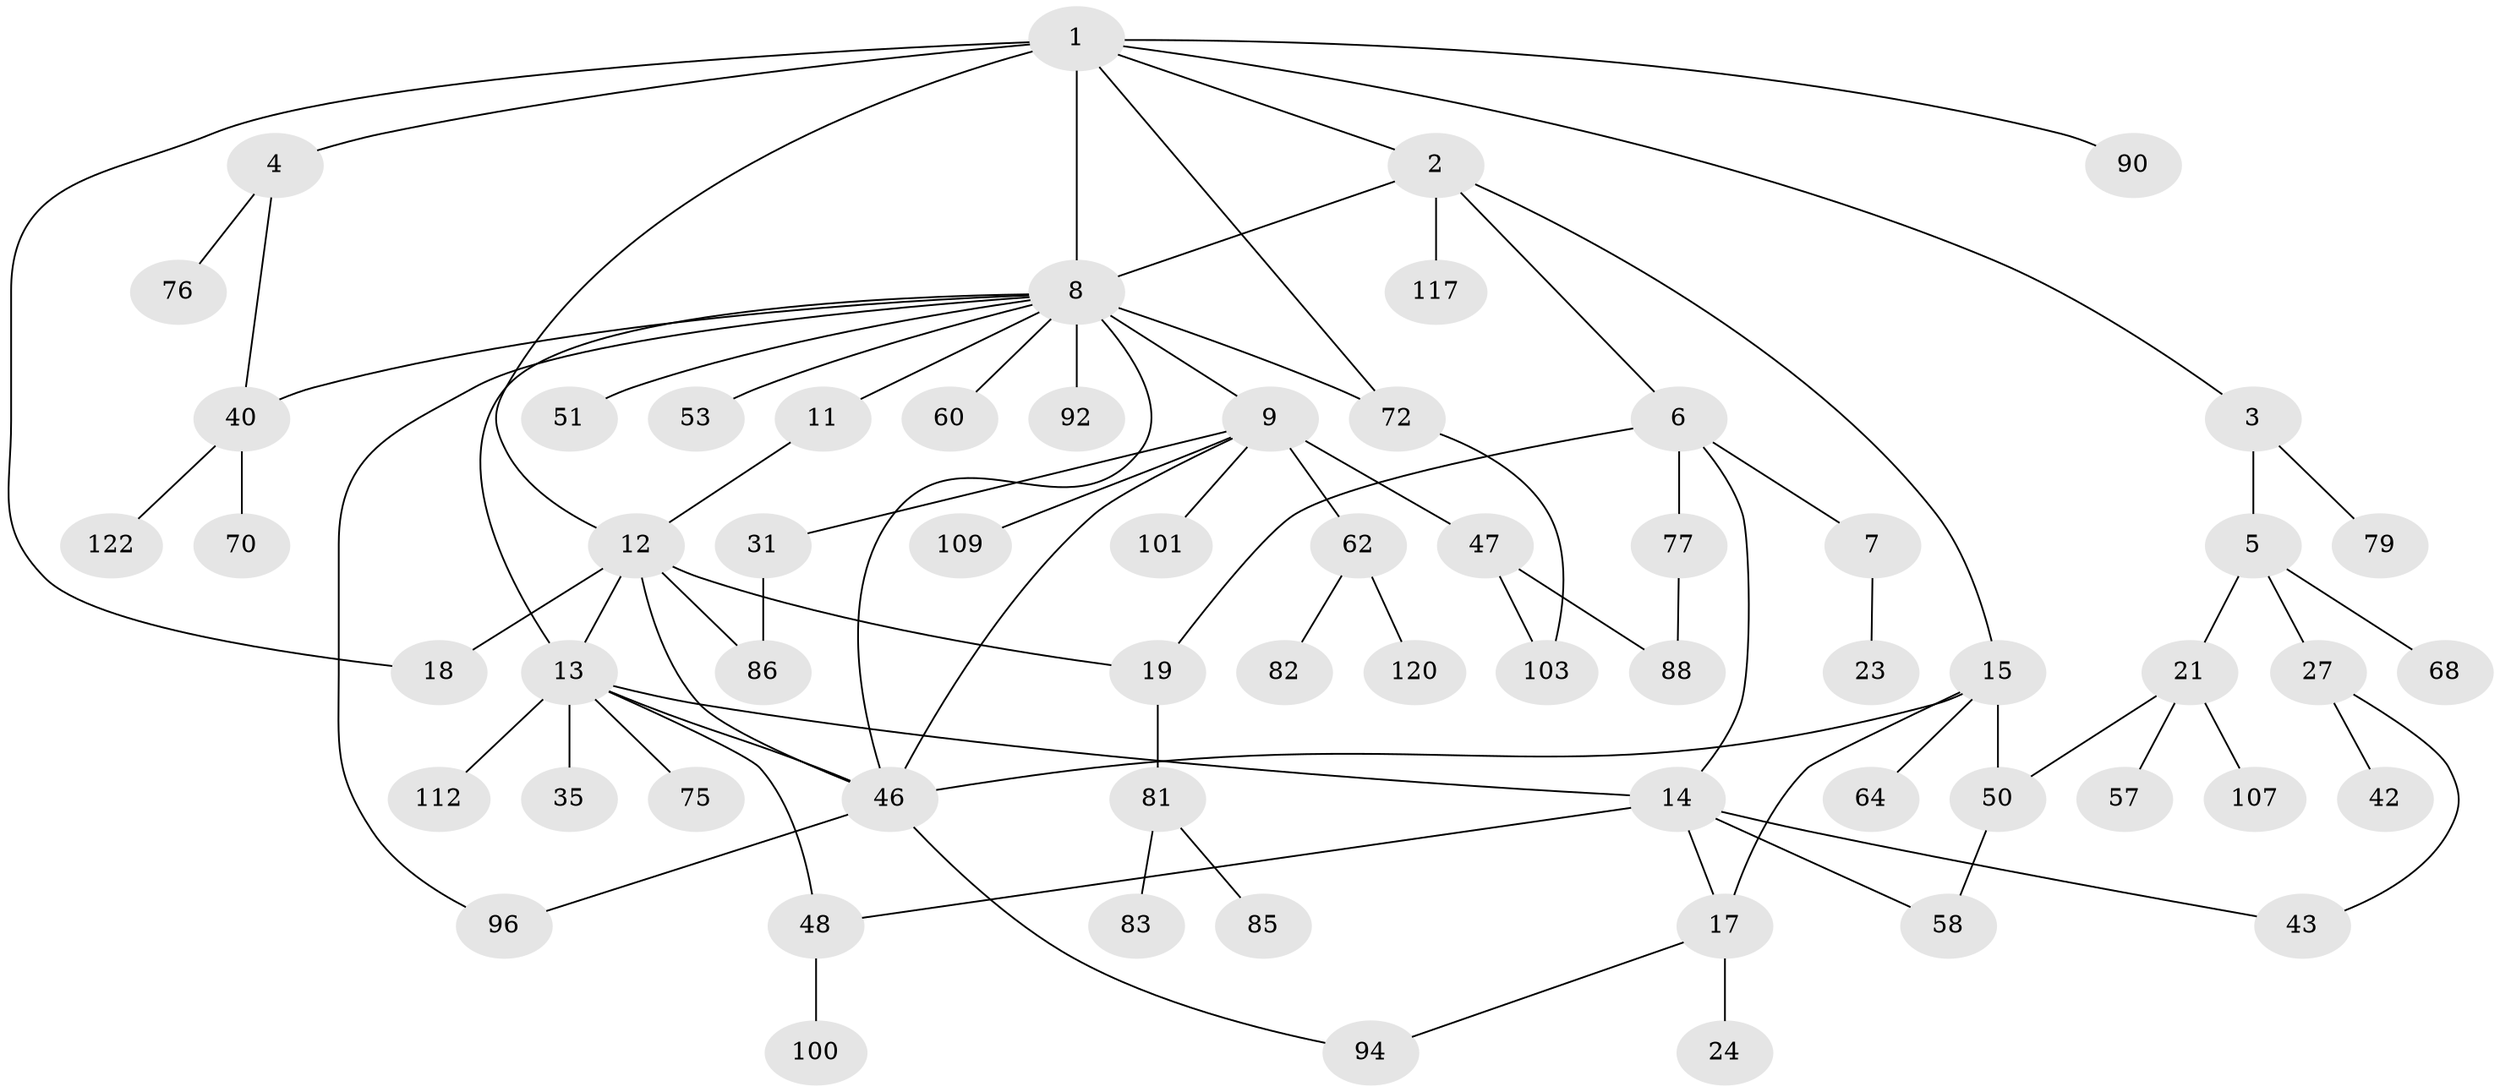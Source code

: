 // original degree distribution, {9: 0.007936507936507936, 5: 0.03968253968253968, 3: 0.19047619047619047, 4: 0.11904761904761904, 2: 0.2777777777777778, 6: 0.023809523809523808, 1: 0.3333333333333333, 8: 0.007936507936507936}
// Generated by graph-tools (version 1.1) at 2025/13/03/09/25 04:13:39]
// undirected, 63 vertices, 84 edges
graph export_dot {
graph [start="1"]
  node [color=gray90,style=filled];
  1;
  2;
  3;
  4;
  5;
  6;
  7 [super="+34+71"];
  8 [super="+10"];
  9 [super="+22"];
  11;
  12 [super="+98+106+26"];
  13 [super="+16+20"];
  14 [super="+32+45"];
  15 [super="+28+39"];
  17 [super="+41"];
  18;
  19 [super="+25"];
  21 [super="+49+95"];
  23;
  24 [super="+44"];
  27 [super="+36"];
  31;
  35 [super="+110"];
  40 [super="+105+74"];
  42;
  43 [super="+65+66"];
  46 [super="+56+108+54"];
  47 [super="+89"];
  48 [super="+52"];
  50 [super="+87"];
  51;
  53 [super="+102"];
  57;
  58 [super="+78+69"];
  60;
  62;
  64;
  68;
  70 [super="+97"];
  72 [super="+115+80"];
  75;
  76;
  77 [super="+84"];
  79;
  81;
  82;
  83;
  85 [super="+119"];
  86 [super="+123"];
  88;
  90;
  92;
  94 [super="+118"];
  96;
  100;
  101;
  103;
  107;
  109;
  112;
  117;
  120;
  122;
  1 -- 2;
  1 -- 3;
  1 -- 4;
  1 -- 8 [weight=2];
  1 -- 18;
  1 -- 72;
  1 -- 90;
  1 -- 12;
  2 -- 6;
  2 -- 15;
  2 -- 117;
  2 -- 8;
  3 -- 5;
  3 -- 79;
  4 -- 40;
  4 -- 76;
  5 -- 21;
  5 -- 27;
  5 -- 68;
  6 -- 7;
  6 -- 14;
  6 -- 19;
  6 -- 77;
  7 -- 23;
  8 -- 9 [weight=3];
  8 -- 60;
  8 -- 96;
  8 -- 40;
  8 -- 72;
  8 -- 11;
  8 -- 13;
  8 -- 46;
  8 -- 51;
  8 -- 53;
  8 -- 92;
  9 -- 47;
  9 -- 101;
  9 -- 109;
  9 -- 46;
  9 -- 62;
  9 -- 31;
  11 -- 12;
  12 -- 13;
  12 -- 18;
  12 -- 46;
  12 -- 19;
  12 -- 86;
  13 -- 46;
  13 -- 112;
  13 -- 75 [weight=2];
  13 -- 48;
  13 -- 35;
  13 -- 14;
  14 -- 48;
  14 -- 43;
  14 -- 17;
  14 -- 58;
  15 -- 17 [weight=2];
  15 -- 64;
  15 -- 50;
  15 -- 46;
  17 -- 24;
  17 -- 94;
  19 -- 81;
  21 -- 57;
  21 -- 107;
  21 -- 50;
  27 -- 42;
  27 -- 43;
  31 -- 86;
  40 -- 70;
  40 -- 122;
  46 -- 96;
  46 -- 94;
  47 -- 103;
  47 -- 88;
  48 -- 100;
  50 -- 58;
  62 -- 82;
  62 -- 120;
  72 -- 103;
  77 -- 88;
  81 -- 83;
  81 -- 85;
}
